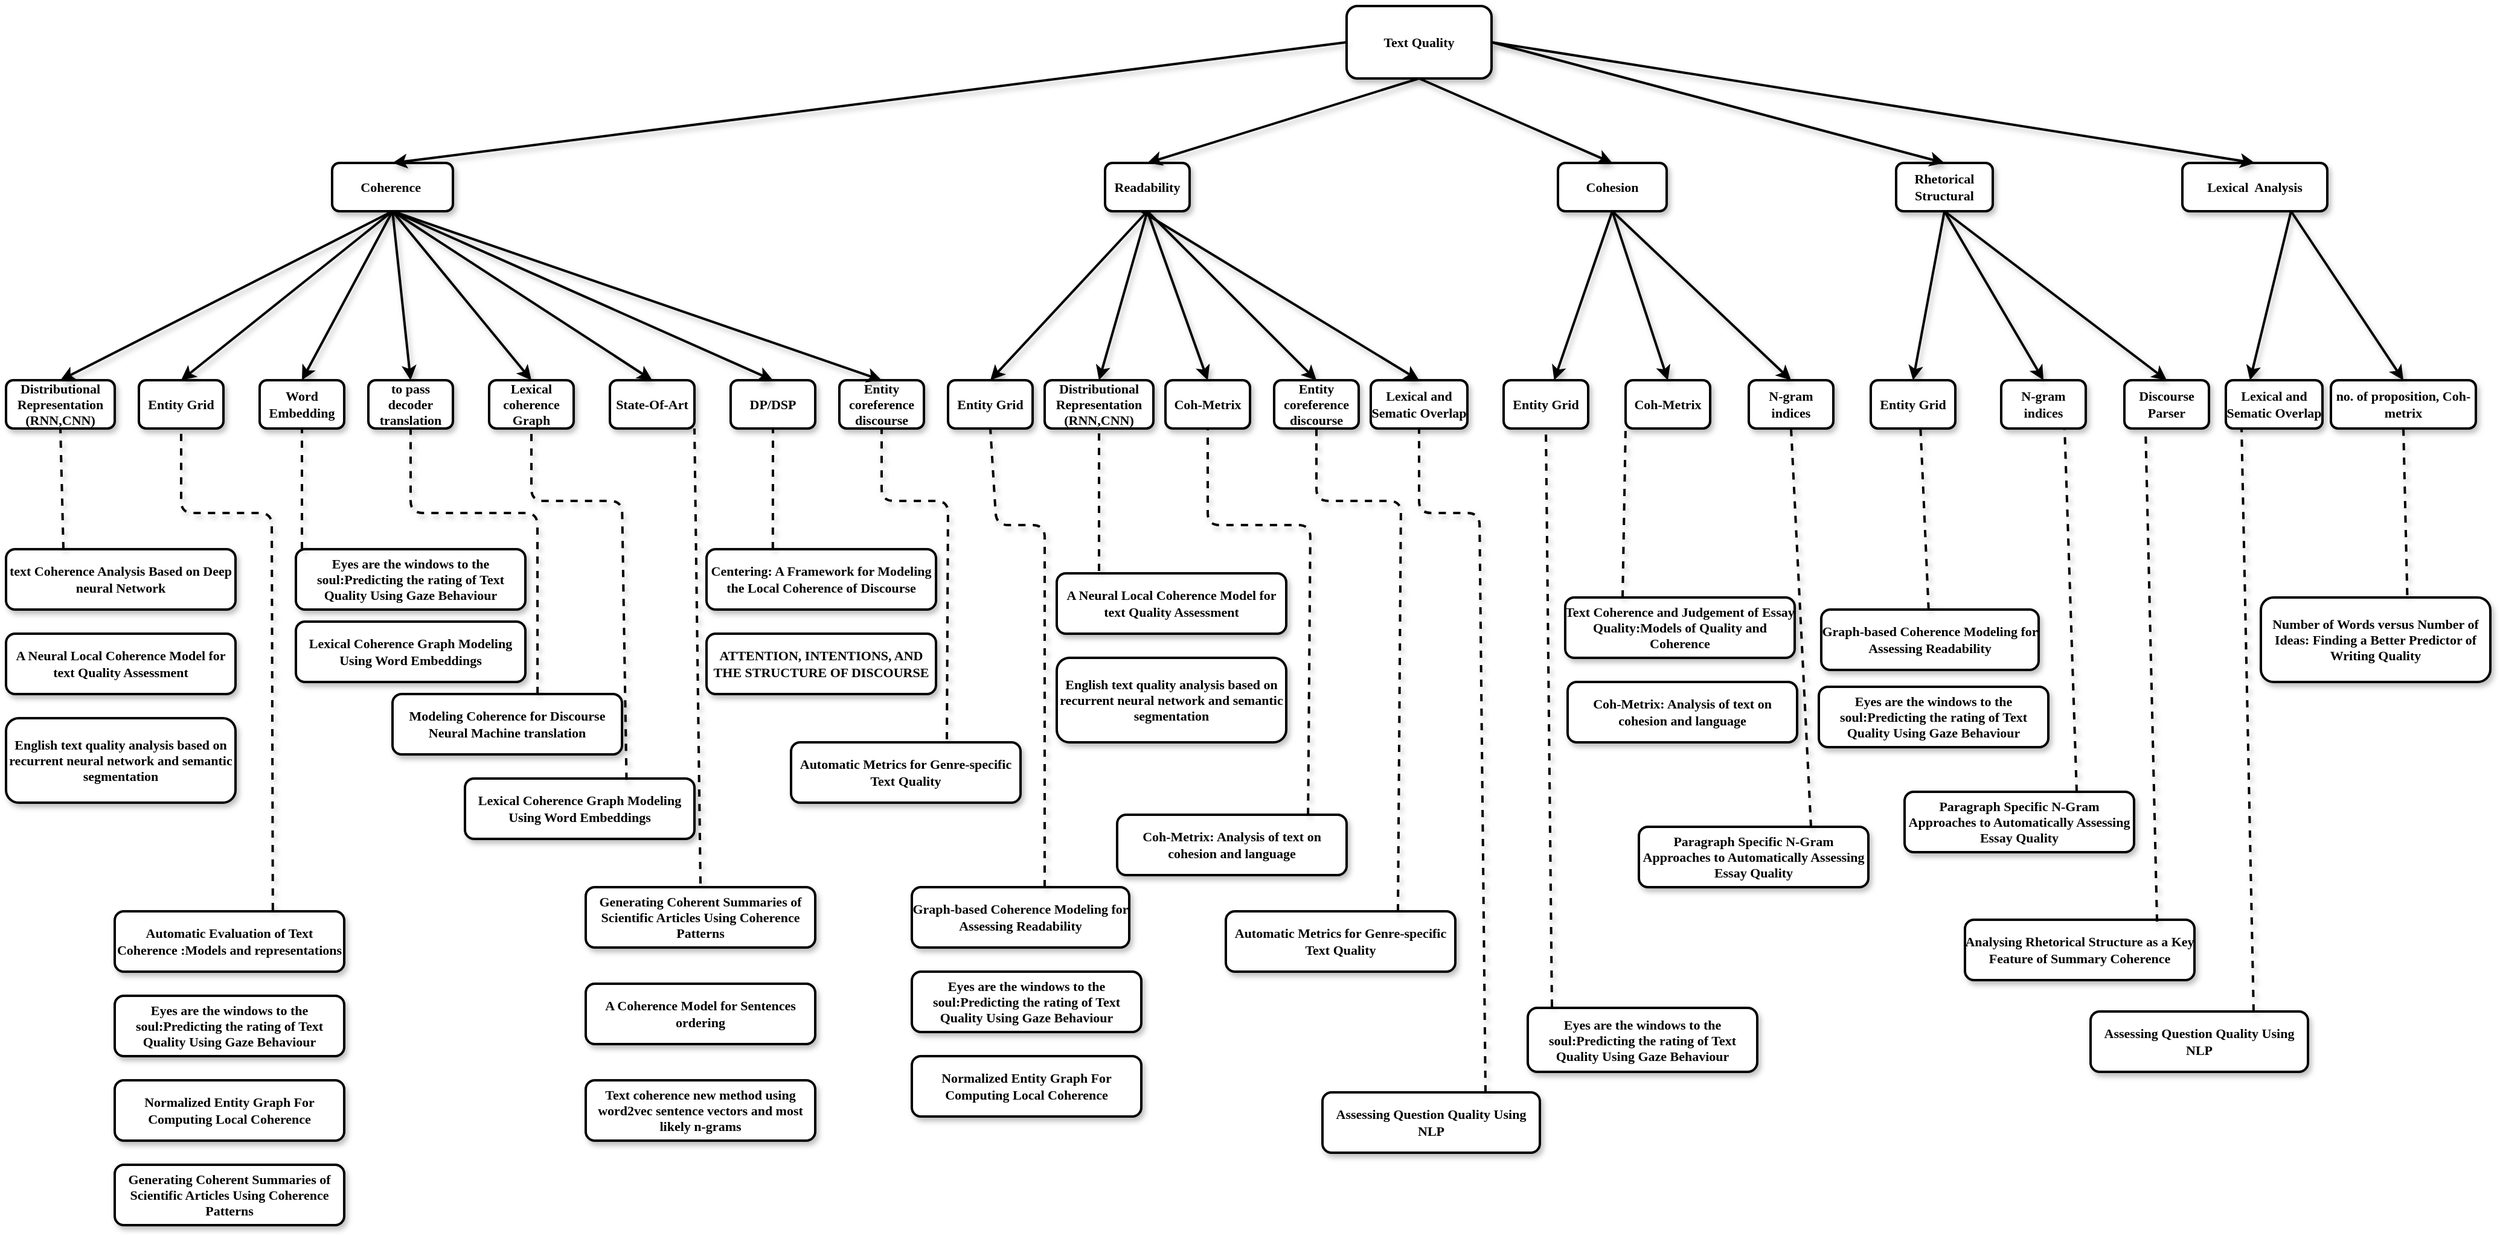 <mxfile version="15.1.4" type="device"><diagram id="DKnAr5auYdw6gE57Plpz" name="Page-1"><mxGraphModel dx="1670" dy="1040" grid="0" gridSize="2" guides="1" tooltips="1" connect="1" arrows="1" fold="1" page="0" pageScale="1" pageWidth="827" pageHeight="1169" math="0" shadow="0"><root><object label="" id="0"><mxCell/></object><mxCell id="1" parent="0"/><mxCell id="aUjrw68JJmhxJbiJKd1W-1" value="&lt;span style=&quot;font-size: 11px;&quot;&gt;&lt;font style=&quot;font-size: 11px;&quot;&gt;Text Quality&lt;/font&gt;&lt;/span&gt;" style="whiteSpace=wrap;html=1;strokeWidth=2;shadow=1;labelBorderColor=none;labelBackgroundColor=none;fontFamily=Tahoma;rounded=1;fontStyle=1;fontSize=11;spacing=0;spacingTop=1;spacingBottom=1;spacingRight=1;spacingLeft=1;" parent="1" vertex="1"><mxGeometry x="1145" y="177" width="120" height="60" as="geometry"/></mxCell><mxCell id="aUjrw68JJmhxJbiJKd1W-2" value="&lt;span style=&quot;font-size: 11px;&quot;&gt;Coherence&amp;nbsp;&lt;/span&gt;" style="whiteSpace=wrap;html=1;strokeWidth=2;shadow=1;labelBorderColor=none;labelBackgroundColor=none;fontFamily=Tahoma;rounded=1;fontStyle=1;fontSize=11;spacing=0;spacingTop=1;spacingBottom=1;spacingRight=1;spacingLeft=1;" parent="1" vertex="1"><mxGeometry x="305" y="307" width="100" height="40" as="geometry"/></mxCell><mxCell id="aUjrw68JJmhxJbiJKd1W-3" value="&lt;span style=&quot;font-size: 11px;&quot;&gt;Rhetorical Structural&lt;/span&gt;" style="whiteSpace=wrap;html=1;strokeWidth=2;shadow=1;labelBorderColor=none;labelBackgroundColor=none;fontFamily=Tahoma;rounded=1;fontStyle=1;fontSize=11;spacing=0;spacingTop=1;spacingBottom=1;spacingRight=1;spacingLeft=1;" parent="1" vertex="1"><mxGeometry x="1600" y="307" width="80" height="40" as="geometry"/></mxCell><mxCell id="aUjrw68JJmhxJbiJKd1W-4" value="" style="endArrow=classic;html=1;exitX=0;exitY=0.5;exitDx=0;exitDy=0;entryX=0.5;entryY=0;entryDx=0;entryDy=0;strokeWidth=2;shadow=1;labelBorderColor=none;labelBackgroundColor=none;fontFamily=Tahoma;fontStyle=1;fontSize=11;spacing=0;spacingTop=1;spacingBottom=1;spacingRight=1;spacingLeft=1;" parent="1" source="aUjrw68JJmhxJbiJKd1W-1" target="aUjrw68JJmhxJbiJKd1W-2" edge="1"><mxGeometry width="50" height="50" relative="1" as="geometry"><mxPoint x="295" y="367" as="sourcePoint"/><mxPoint x="345" y="317" as="targetPoint"/></mxGeometry></mxCell><mxCell id="aUjrw68JJmhxJbiJKd1W-5" value="" style="endArrow=classic;html=1;entryX=0.5;entryY=0;entryDx=0;entryDy=0;strokeWidth=2;shadow=1;labelBorderColor=none;labelBackgroundColor=none;fontFamily=Tahoma;fontStyle=1;fontSize=11;spacing=0;spacingTop=1;spacingBottom=1;spacingRight=1;spacingLeft=1;" parent="1" target="aUjrw68JJmhxJbiJKd1W-3" edge="1"><mxGeometry width="50" height="50" relative="1" as="geometry"><mxPoint x="1265" y="207" as="sourcePoint"/><mxPoint x="425" y="347" as="targetPoint"/></mxGeometry></mxCell><mxCell id="aUjrw68JJmhxJbiJKd1W-6" value="&lt;span style=&quot;font-size: 11px;&quot;&gt;Readability&lt;/span&gt;" style="whiteSpace=wrap;html=1;strokeWidth=2;shadow=1;labelBorderColor=none;labelBackgroundColor=none;fontFamily=Tahoma;rounded=1;fontStyle=1;fontSize=11;spacing=0;spacingTop=1;spacingBottom=1;spacingRight=1;spacingLeft=1;" parent="1" vertex="1"><mxGeometry x="945" y="307" width="70" height="40" as="geometry"/></mxCell><mxCell id="aUjrw68JJmhxJbiJKd1W-7" value="&lt;span style=&quot;font-size: 11px;&quot;&gt;Cohesion&lt;/span&gt;" style="whiteSpace=wrap;html=1;strokeWidth=2;shadow=1;labelBorderColor=none;labelBackgroundColor=none;fontFamily=Tahoma;rounded=1;fontStyle=1;fontSize=11;spacing=0;spacingTop=1;spacingBottom=1;spacingRight=1;spacingLeft=1;" parent="1" vertex="1"><mxGeometry x="1320" y="307" width="90" height="40" as="geometry"/></mxCell><mxCell id="aUjrw68JJmhxJbiJKd1W-8" value="" style="endArrow=classic;html=1;exitX=0.5;exitY=1;exitDx=0;exitDy=0;entryX=0.5;entryY=0;entryDx=0;entryDy=0;strokeWidth=2;shadow=1;labelBorderColor=none;labelBackgroundColor=none;fontFamily=Tahoma;fontStyle=1;fontSize=11;spacing=0;spacingTop=1;spacingBottom=1;spacingRight=1;spacingLeft=1;" parent="1" source="aUjrw68JJmhxJbiJKd1W-1" target="aUjrw68JJmhxJbiJKd1W-7" edge="1"><mxGeometry width="50" height="50" relative="1" as="geometry"><mxPoint x="375" y="397" as="sourcePoint"/><mxPoint x="425" y="347" as="targetPoint"/></mxGeometry></mxCell><mxCell id="aUjrw68JJmhxJbiJKd1W-9" value="" style="endArrow=classic;html=1;exitX=0.5;exitY=1;exitDx=0;exitDy=0;entryX=0.5;entryY=0;entryDx=0;entryDy=0;strokeWidth=2;shadow=1;labelBorderColor=none;labelBackgroundColor=none;fontFamily=Tahoma;fontStyle=1;fontSize=11;spacing=0;spacingTop=1;spacingBottom=1;spacingRight=1;spacingLeft=1;" parent="1" source="aUjrw68JJmhxJbiJKd1W-1" target="aUjrw68JJmhxJbiJKd1W-6" edge="1"><mxGeometry width="50" height="50" relative="1" as="geometry"><mxPoint x="375" y="397" as="sourcePoint"/><mxPoint x="425" y="347" as="targetPoint"/></mxGeometry></mxCell><mxCell id="CQUw_elhN2OWfgBwtsiw-2" value="&lt;span style=&quot;font-size: 11px;&quot;&gt;Distributional Representation&lt;br style=&quot;font-size: 11px;&quot;&gt;(RNN,CNN)&lt;/span&gt;" style="whiteSpace=wrap;html=1;fontStyle=1;strokeWidth=2;shadow=1;labelBorderColor=none;labelBackgroundColor=none;fontFamily=Tahoma;rounded=1;fontSize=11;spacing=0;spacingTop=1;spacingBottom=1;spacingRight=1;spacingLeft=1;" parent="1" vertex="1"><mxGeometry x="35" y="487" width="90" height="40" as="geometry"/></mxCell><mxCell id="CQUw_elhN2OWfgBwtsiw-3" value="" style="endArrow=classic;html=1;exitX=0.5;exitY=1;exitDx=0;exitDy=0;entryX=0.5;entryY=0;entryDx=0;entryDy=0;strokeWidth=2;shadow=1;labelBorderColor=none;labelBackgroundColor=none;fontFamily=Tahoma;fontStyle=1;fontSize=11;spacing=0;spacingTop=1;spacingBottom=1;spacingRight=1;spacingLeft=1;" parent="1" source="aUjrw68JJmhxJbiJKd1W-2" target="CQUw_elhN2OWfgBwtsiw-2" edge="1"><mxGeometry width="50" height="50" relative="1" as="geometry"><mxPoint x="315" y="347" as="sourcePoint"/><mxPoint x="365" y="297" as="targetPoint"/></mxGeometry></mxCell><mxCell id="CQUw_elhN2OWfgBwtsiw-5" value="&lt;font style=&quot;font-size: 11px;&quot;&gt;Entity Grid&lt;/font&gt;" style="whiteSpace=wrap;html=1;fontStyle=1;strokeWidth=2;shadow=1;labelBorderColor=none;labelBackgroundColor=none;fontFamily=Tahoma;rounded=1;fontSize=11;spacing=0;spacingTop=1;spacingBottom=1;spacingRight=1;spacingLeft=1;" parent="1" vertex="1"><mxGeometry x="145" y="487" width="70" height="40" as="geometry"/></mxCell><mxCell id="CQUw_elhN2OWfgBwtsiw-6" value="&lt;font style=&quot;font-size: 11px;&quot;&gt;Word Embedding&lt;/font&gt;" style="whiteSpace=wrap;html=1;fontStyle=1;strokeWidth=2;shadow=1;labelBorderColor=none;labelBackgroundColor=none;fontFamily=Tahoma;rounded=1;fontSize=11;spacing=0;spacingTop=1;spacingBottom=1;spacingRight=1;spacingLeft=1;" parent="1" vertex="1"><mxGeometry x="245" y="487" width="70" height="40" as="geometry"/></mxCell><mxCell id="CQUw_elhN2OWfgBwtsiw-11" value="&lt;font style=&quot;font-size: 11px;&quot;&gt;to pass decoder translation&lt;/font&gt;" style="whiteSpace=wrap;html=1;fontStyle=1;strokeWidth=2;shadow=1;labelBorderColor=none;labelBackgroundColor=none;fontFamily=Tahoma;rounded=1;fontSize=11;spacing=0;spacingTop=1;spacingBottom=1;spacingRight=1;spacingLeft=1;" parent="1" vertex="1"><mxGeometry x="335" y="487" width="70" height="40" as="geometry"/></mxCell><mxCell id="CQUw_elhN2OWfgBwtsiw-12" value="&lt;font style=&quot;font-size: 11px;&quot;&gt;Lexical coherence Graph&lt;/font&gt;" style="whiteSpace=wrap;html=1;fontStyle=1;strokeWidth=2;shadow=1;labelBorderColor=none;labelBackgroundColor=none;fontFamily=Tahoma;rounded=1;fontSize=11;spacing=0;spacingTop=1;spacingBottom=1;spacingRight=1;spacingLeft=1;" parent="1" vertex="1"><mxGeometry x="435" y="487" width="70" height="40" as="geometry"/></mxCell><mxCell id="CQUw_elhN2OWfgBwtsiw-14" value="&lt;font style=&quot;font-size: 11px;&quot;&gt;State-Of-Art&lt;/font&gt;" style="whiteSpace=wrap;html=1;fontStyle=1;strokeWidth=2;shadow=1;labelBorderColor=none;labelBackgroundColor=none;fontFamily=Tahoma;rounded=1;fontSize=11;spacing=0;spacingTop=1;spacingBottom=1;spacingRight=1;spacingLeft=1;" parent="1" vertex="1"><mxGeometry x="535" y="487" width="70" height="40" as="geometry"/></mxCell><mxCell id="CQUw_elhN2OWfgBwtsiw-15" value="&lt;font style=&quot;font-size: 11px;&quot;&gt;DP/DSP&lt;/font&gt;" style="whiteSpace=wrap;html=1;fontStyle=1;strokeWidth=2;shadow=1;labelBorderColor=none;labelBackgroundColor=none;fontFamily=Tahoma;rounded=1;fontSize=11;spacing=0;spacingTop=1;spacingBottom=1;spacingRight=1;spacingLeft=1;" parent="1" vertex="1"><mxGeometry x="635" y="487" width="70" height="40" as="geometry"/></mxCell><mxCell id="CQUw_elhN2OWfgBwtsiw-16" value="&lt;font style=&quot;font-size: 11px;&quot;&gt;Entity coreference discourse&lt;/font&gt;" style="whiteSpace=wrap;html=1;fontStyle=1;strokeWidth=2;shadow=1;labelBorderColor=none;labelBackgroundColor=none;fontFamily=Tahoma;rounded=1;fontSize=11;spacing=0;spacingTop=1;spacingBottom=1;spacingRight=1;spacingLeft=1;" parent="1" vertex="1"><mxGeometry x="725" y="487" width="70" height="40" as="geometry"/></mxCell><mxCell id="CQUw_elhN2OWfgBwtsiw-18" value="" style="endArrow=classic;html=1;entryX=0.5;entryY=0;entryDx=0;entryDy=0;strokeWidth=2;shadow=1;labelBorderColor=none;labelBackgroundColor=none;fontFamily=Tahoma;fontStyle=1;fontSize=11;spacing=0;spacingTop=1;spacingBottom=1;spacingRight=1;spacingLeft=1;" parent="1" target="CQUw_elhN2OWfgBwtsiw-5" edge="1"><mxGeometry width="50" height="50" relative="1" as="geometry"><mxPoint x="355" y="347" as="sourcePoint"/><mxPoint x="90" y="517" as="targetPoint"/></mxGeometry></mxCell><mxCell id="CQUw_elhN2OWfgBwtsiw-19" value="" style="endArrow=classic;html=1;exitX=0.5;exitY=1;exitDx=0;exitDy=0;entryX=0.5;entryY=0;entryDx=0;entryDy=0;strokeWidth=2;shadow=1;labelBorderColor=none;labelBackgroundColor=none;fontFamily=Tahoma;fontStyle=1;fontSize=11;spacing=0;spacingTop=1;spacingBottom=1;spacingRight=1;spacingLeft=1;" parent="1" source="aUjrw68JJmhxJbiJKd1W-2" target="CQUw_elhN2OWfgBwtsiw-6" edge="1"><mxGeometry width="50" height="50" relative="1" as="geometry"><mxPoint x="375" y="367" as="sourcePoint"/><mxPoint x="100" y="527" as="targetPoint"/></mxGeometry></mxCell><mxCell id="CQUw_elhN2OWfgBwtsiw-20" value="" style="endArrow=classic;html=1;exitX=0.5;exitY=1;exitDx=0;exitDy=0;entryX=0.5;entryY=0;entryDx=0;entryDy=0;strokeWidth=2;shadow=1;labelBorderColor=none;labelBackgroundColor=none;fontFamily=Tahoma;fontStyle=1;fontSize=11;spacing=0;spacingTop=1;spacingBottom=1;spacingRight=1;spacingLeft=1;" parent="1" source="aUjrw68JJmhxJbiJKd1W-2" target="CQUw_elhN2OWfgBwtsiw-11" edge="1"><mxGeometry width="50" height="50" relative="1" as="geometry"><mxPoint x="385" y="377" as="sourcePoint"/><mxPoint x="110" y="537" as="targetPoint"/></mxGeometry></mxCell><mxCell id="CQUw_elhN2OWfgBwtsiw-21" value="" style="endArrow=classic;html=1;exitX=0.5;exitY=1;exitDx=0;exitDy=0;entryX=0.5;entryY=0;entryDx=0;entryDy=0;strokeWidth=2;shadow=1;labelBorderColor=none;labelBackgroundColor=none;fontFamily=Tahoma;fontStyle=1;fontSize=11;spacing=0;spacingTop=1;spacingBottom=1;spacingRight=1;spacingLeft=1;" parent="1" source="aUjrw68JJmhxJbiJKd1W-2" target="CQUw_elhN2OWfgBwtsiw-12" edge="1"><mxGeometry width="50" height="50" relative="1" as="geometry"><mxPoint x="395" y="387" as="sourcePoint"/><mxPoint x="120" y="547" as="targetPoint"/></mxGeometry></mxCell><mxCell id="CQUw_elhN2OWfgBwtsiw-22" value="" style="endArrow=classic;html=1;entryX=0.5;entryY=0;entryDx=0;entryDy=0;strokeWidth=2;shadow=1;labelBorderColor=none;labelBackgroundColor=none;fontFamily=Tahoma;fontStyle=1;fontSize=11;spacing=0;spacingTop=1;spacingBottom=1;spacingRight=1;spacingLeft=1;" parent="1" target="CQUw_elhN2OWfgBwtsiw-14" edge="1"><mxGeometry width="50" height="50" relative="1" as="geometry"><mxPoint x="355" y="347" as="sourcePoint"/><mxPoint x="130" y="557" as="targetPoint"/></mxGeometry></mxCell><mxCell id="CQUw_elhN2OWfgBwtsiw-23" value="" style="endArrow=classic;html=1;exitX=0.5;exitY=1;exitDx=0;exitDy=0;entryX=0.5;entryY=0;entryDx=0;entryDy=0;strokeWidth=2;shadow=1;labelBorderColor=none;labelBackgroundColor=none;fontFamily=Tahoma;fontStyle=1;fontSize=11;spacing=0;spacingTop=1;spacingBottom=1;spacingRight=1;spacingLeft=1;" parent="1" source="aUjrw68JJmhxJbiJKd1W-2" target="CQUw_elhN2OWfgBwtsiw-15" edge="1"><mxGeometry width="50" height="50" relative="1" as="geometry"><mxPoint x="415" y="407" as="sourcePoint"/><mxPoint x="140" y="567" as="targetPoint"/></mxGeometry></mxCell><mxCell id="CQUw_elhN2OWfgBwtsiw-24" value="" style="endArrow=classic;html=1;exitX=0.5;exitY=1;exitDx=0;exitDy=0;entryX=0.5;entryY=0;entryDx=0;entryDy=0;strokeWidth=2;shadow=1;labelBorderColor=none;labelBackgroundColor=none;fontFamily=Tahoma;fontStyle=1;fontSize=11;spacing=0;spacingTop=1;spacingBottom=1;spacingRight=1;spacingLeft=1;" parent="1" source="aUjrw68JJmhxJbiJKd1W-2" target="CQUw_elhN2OWfgBwtsiw-16" edge="1"><mxGeometry width="50" height="50" relative="1" as="geometry"><mxPoint x="425" y="417" as="sourcePoint"/><mxPoint x="150" y="577" as="targetPoint"/></mxGeometry></mxCell><mxCell id="CQUw_elhN2OWfgBwtsiw-25" value="&lt;font style=&quot;font-size: 11px;&quot;&gt;Entity Grid&lt;/font&gt;" style="whiteSpace=wrap;html=1;fontStyle=1;strokeWidth=2;shadow=1;labelBorderColor=none;labelBackgroundColor=none;fontFamily=Tahoma;rounded=1;fontSize=11;spacing=0;spacingTop=1;spacingBottom=1;spacingRight=1;spacingLeft=1;" parent="1" vertex="1"><mxGeometry x="815" y="487" width="70" height="40" as="geometry"/></mxCell><mxCell id="CQUw_elhN2OWfgBwtsiw-26" value="&lt;span style=&quot;font-size: 11px;&quot;&gt;Distributional Representation&lt;br style=&quot;font-size: 11px;&quot;&gt;(RNN,CNN)&lt;/span&gt;" style="whiteSpace=wrap;html=1;fontStyle=1;strokeWidth=2;shadow=1;labelBorderColor=none;labelBackgroundColor=none;fontFamily=Tahoma;rounded=1;fontSize=11;spacing=0;spacingTop=1;spacingBottom=1;spacingRight=1;spacingLeft=1;" parent="1" vertex="1"><mxGeometry x="895" y="487" width="90" height="40" as="geometry"/></mxCell><mxCell id="CQUw_elhN2OWfgBwtsiw-27" value="&lt;font style=&quot;font-size: 11px;&quot;&gt;Coh-Metrix&lt;/font&gt;" style="whiteSpace=wrap;html=1;fontStyle=1;strokeWidth=2;shadow=1;labelBorderColor=none;labelBackgroundColor=none;fontFamily=Tahoma;rounded=1;fontSize=11;spacing=0;spacingTop=1;spacingBottom=1;spacingRight=1;spacingLeft=1;" parent="1" vertex="1"><mxGeometry x="995" y="487" width="70" height="40" as="geometry"/></mxCell><mxCell id="CQUw_elhN2OWfgBwtsiw-28" value="" style="endArrow=classic;html=1;entryX=0.5;entryY=0;entryDx=0;entryDy=0;exitX=0.5;exitY=1;exitDx=0;exitDy=0;strokeWidth=2;shadow=1;labelBorderColor=none;labelBackgroundColor=none;fontFamily=Tahoma;fontStyle=1;fontSize=11;spacing=0;spacingTop=1;spacingBottom=1;spacingRight=1;spacingLeft=1;" parent="1" source="aUjrw68JJmhxJbiJKd1W-6" target="CQUw_elhN2OWfgBwtsiw-25" edge="1"><mxGeometry width="50" height="50" relative="1" as="geometry"><mxPoint x="950" y="347" as="sourcePoint"/><mxPoint x="770" y="517" as="targetPoint"/></mxGeometry></mxCell><mxCell id="CQUw_elhN2OWfgBwtsiw-29" value="" style="endArrow=classic;html=1;exitX=0.5;exitY=1;exitDx=0;exitDy=0;entryX=0.5;entryY=0;entryDx=0;entryDy=0;strokeWidth=2;shadow=1;labelBorderColor=none;labelBackgroundColor=none;fontFamily=Tahoma;fontStyle=1;fontSize=11;spacing=0;spacingTop=1;spacingBottom=1;spacingRight=1;spacingLeft=1;" parent="1" source="aUjrw68JJmhxJbiJKd1W-6" target="CQUw_elhN2OWfgBwtsiw-26" edge="1"><mxGeometry width="50" height="50" relative="1" as="geometry"><mxPoint x="930" y="367" as="sourcePoint"/><mxPoint x="870" y="517" as="targetPoint"/></mxGeometry></mxCell><mxCell id="CQUw_elhN2OWfgBwtsiw-30" value="" style="endArrow=classic;html=1;entryX=0.5;entryY=0;entryDx=0;entryDy=0;exitX=0.5;exitY=1;exitDx=0;exitDy=0;strokeWidth=2;shadow=1;labelBorderColor=none;labelBackgroundColor=none;fontFamily=Tahoma;fontStyle=1;fontSize=11;spacing=0;spacingTop=1;spacingBottom=1;spacingRight=1;spacingLeft=1;" parent="1" source="aUjrw68JJmhxJbiJKd1W-6" target="CQUw_elhN2OWfgBwtsiw-27" edge="1"><mxGeometry width="50" height="50" relative="1" as="geometry"><mxPoint x="925" y="357" as="sourcePoint"/><mxPoint x="880" y="527" as="targetPoint"/></mxGeometry></mxCell><mxCell id="CQUw_elhN2OWfgBwtsiw-32" value="" style="endArrow=classic;html=1;entryX=0.5;entryY=0;entryDx=0;entryDy=0;exitX=0.5;exitY=1;exitDx=0;exitDy=0;strokeWidth=2;shadow=1;labelBorderColor=none;labelBackgroundColor=none;fontFamily=Tahoma;fontStyle=1;fontSize=11;spacing=0;spacingTop=1;spacingBottom=1;spacingRight=1;spacingLeft=1;" parent="1" source="aUjrw68JJmhxJbiJKd1W-6" target="CQUw_elhN2OWfgBwtsiw-33" edge="1"><mxGeometry width="50" height="50" relative="1" as="geometry"><mxPoint x="925" y="357" as="sourcePoint"/><mxPoint x="890" y="537" as="targetPoint"/></mxGeometry></mxCell><mxCell id="CQUw_elhN2OWfgBwtsiw-33" value="&lt;font style=&quot;font-size: 11px;&quot;&gt;Entity coreference discourse&lt;/font&gt;" style="whiteSpace=wrap;html=1;fontStyle=1;strokeWidth=2;shadow=1;labelBorderColor=none;labelBackgroundColor=none;fontFamily=Tahoma;rounded=1;fontSize=11;spacing=0;spacingTop=1;spacingBottom=1;spacingRight=1;spacingLeft=1;" parent="1" vertex="1"><mxGeometry x="1085" y="487" width="70" height="40" as="geometry"/></mxCell><mxCell id="CQUw_elhN2OWfgBwtsiw-34" value="&lt;font style=&quot;font-size: 11px;&quot;&gt;Entity Grid&lt;/font&gt;" style="whiteSpace=wrap;html=1;fontStyle=1;strokeWidth=2;shadow=1;labelBorderColor=none;labelBackgroundColor=none;fontFamily=Tahoma;rounded=1;fontSize=11;spacing=0;spacingTop=1;spacingBottom=1;spacingRight=1;spacingLeft=1;" parent="1" vertex="1"><mxGeometry x="1275" y="487" width="70" height="40" as="geometry"/></mxCell><mxCell id="CQUw_elhN2OWfgBwtsiw-35" value="&lt;font style=&quot;font-size: 11px;&quot;&gt;Coh-Metrix&lt;/font&gt;" style="whiteSpace=wrap;html=1;fontStyle=1;strokeWidth=2;shadow=1;labelBorderColor=none;labelBackgroundColor=none;fontFamily=Tahoma;rounded=1;fontSize=11;spacing=0;spacingTop=1;spacingBottom=1;spacingRight=1;spacingLeft=1;" parent="1" vertex="1"><mxGeometry x="1376" y="487" width="70" height="40" as="geometry"/></mxCell><mxCell id="CQUw_elhN2OWfgBwtsiw-36" value="&lt;font style=&quot;font-size: 11px;&quot;&gt;N-gram indices&lt;/font&gt;" style="whiteSpace=wrap;html=1;fontStyle=1;strokeWidth=2;shadow=1;labelBorderColor=none;labelBackgroundColor=none;fontFamily=Tahoma;rounded=1;fontSize=11;spacing=0;spacingTop=1;spacingBottom=1;spacingRight=1;spacingLeft=1;" parent="1" vertex="1"><mxGeometry x="1478" y="487" width="70" height="40" as="geometry"/></mxCell><mxCell id="CQUw_elhN2OWfgBwtsiw-37" value="" style="endArrow=classic;html=1;entryX=0.5;entryY=0;entryDx=0;entryDy=0;exitX=0.5;exitY=1;exitDx=0;exitDy=0;strokeWidth=2;shadow=1;labelBorderColor=none;labelBackgroundColor=none;fontFamily=Tahoma;fontStyle=1;fontSize=11;spacing=0;spacingTop=1;spacingBottom=1;spacingRight=1;spacingLeft=1;" parent="1" source="aUjrw68JJmhxJbiJKd1W-7" target="CQUw_elhN2OWfgBwtsiw-35" edge="1"><mxGeometry width="50" height="50" relative="1" as="geometry"><mxPoint x="947.5" y="357" as="sourcePoint"/><mxPoint x="1120" y="517" as="targetPoint"/></mxGeometry></mxCell><mxCell id="CQUw_elhN2OWfgBwtsiw-38" value="" style="endArrow=classic;html=1;exitX=0.5;exitY=1;exitDx=0;exitDy=0;strokeWidth=2;shadow=1;labelBorderColor=none;labelBackgroundColor=none;fontFamily=Tahoma;fontStyle=1;fontSize=11;spacing=0;spacingTop=1;spacingBottom=1;spacingRight=1;spacingLeft=1;" parent="1" source="aUjrw68JJmhxJbiJKd1W-7" target="CQUw_elhN2OWfgBwtsiw-34" edge="1"><mxGeometry width="50" height="50" relative="1" as="geometry"><mxPoint x="957.5" y="367" as="sourcePoint"/><mxPoint x="1130" y="527" as="targetPoint"/></mxGeometry></mxCell><mxCell id="CQUw_elhN2OWfgBwtsiw-39" value="" style="endArrow=classic;html=1;entryX=0.5;entryY=0;entryDx=0;entryDy=0;exitX=0.5;exitY=1;exitDx=0;exitDy=0;strokeWidth=2;shadow=1;labelBorderColor=none;labelBackgroundColor=none;fontFamily=Tahoma;fontStyle=1;fontSize=11;spacing=0;spacingTop=1;spacingBottom=1;spacingRight=1;spacingLeft=1;" parent="1" source="aUjrw68JJmhxJbiJKd1W-7" target="CQUw_elhN2OWfgBwtsiw-36" edge="1"><mxGeometry width="50" height="50" relative="1" as="geometry"><mxPoint x="1280" y="357" as="sourcePoint"/><mxPoint x="1320" y="517" as="targetPoint"/></mxGeometry></mxCell><mxCell id="CQUw_elhN2OWfgBwtsiw-40" value="&lt;font style=&quot;font-size: 11px;&quot;&gt;Entity Grid&lt;/font&gt;" style="whiteSpace=wrap;html=1;fontStyle=1;strokeWidth=2;shadow=1;labelBorderColor=none;labelBackgroundColor=none;fontFamily=Tahoma;rounded=1;fontSize=11;spacing=0;spacingTop=1;spacingBottom=1;spacingRight=1;spacingLeft=1;" parent="1" vertex="1"><mxGeometry x="1579" y="487" width="70" height="40" as="geometry"/></mxCell><mxCell id="CQUw_elhN2OWfgBwtsiw-41" value="&lt;font style=&quot;font-size: 11px;&quot;&gt;N-gram indices&lt;/font&gt;" style="whiteSpace=wrap;html=1;fontStyle=1;strokeWidth=2;shadow=1;labelBorderColor=none;labelBackgroundColor=none;fontFamily=Tahoma;rounded=1;fontSize=11;spacing=0;spacingTop=1;spacingBottom=1;spacingRight=1;spacingLeft=1;" parent="1" vertex="1"><mxGeometry x="1687" y="487" width="70" height="40" as="geometry"/></mxCell><mxCell id="CQUw_elhN2OWfgBwtsiw-42" value="&lt;font style=&quot;font-size: 11px;&quot;&gt;Discourse Parser&lt;/font&gt;" style="whiteSpace=wrap;html=1;fontStyle=1;strokeWidth=2;shadow=1;labelBorderColor=none;labelBackgroundColor=none;fontFamily=Tahoma;rounded=1;fontSize=11;spacing=0;spacingTop=1;spacingBottom=1;spacingRight=1;spacingLeft=1;" parent="1" vertex="1"><mxGeometry x="1789" y="487" width="70" height="40" as="geometry"/></mxCell><mxCell id="CQUw_elhN2OWfgBwtsiw-43" value="" style="endArrow=classic;html=1;entryX=0.5;entryY=0;entryDx=0;entryDy=0;exitX=0.5;exitY=1;exitDx=0;exitDy=0;strokeWidth=2;shadow=1;labelBorderColor=none;labelBackgroundColor=none;fontFamily=Tahoma;fontStyle=1;fontSize=11;spacing=0;spacingTop=1;spacingBottom=1;spacingRight=1;spacingLeft=1;" parent="1" source="aUjrw68JJmhxJbiJKd1W-3" target="CQUw_elhN2OWfgBwtsiw-40" edge="1"><mxGeometry width="50" height="50" relative="1" as="geometry"><mxPoint x="1280" y="357" as="sourcePoint"/><mxPoint x="1400" y="517" as="targetPoint"/></mxGeometry></mxCell><mxCell id="CQUw_elhN2OWfgBwtsiw-44" value="" style="endArrow=classic;html=1;entryX=0.5;entryY=0;entryDx=0;entryDy=0;exitX=0.5;exitY=1;exitDx=0;exitDy=0;strokeWidth=2;shadow=1;labelBorderColor=none;labelBackgroundColor=none;fontFamily=Tahoma;fontStyle=1;fontSize=11;spacing=0;spacingTop=1;spacingBottom=1;spacingRight=1;spacingLeft=1;" parent="1" source="aUjrw68JJmhxJbiJKd1W-3" target="CQUw_elhN2OWfgBwtsiw-41" edge="1"><mxGeometry width="50" height="50" relative="1" as="geometry"><mxPoint x="1525" y="347" as="sourcePoint"/><mxPoint x="1490" y="517" as="targetPoint"/></mxGeometry></mxCell><mxCell id="CQUw_elhN2OWfgBwtsiw-45" value="" style="endArrow=classic;html=1;entryX=0.5;entryY=0;entryDx=0;entryDy=0;exitX=0.5;exitY=1;exitDx=0;exitDy=0;strokeWidth=2;shadow=1;labelBorderColor=none;labelBackgroundColor=none;fontFamily=Tahoma;fontStyle=1;fontSize=11;spacing=0;spacingTop=1;spacingBottom=1;spacingRight=1;spacingLeft=1;" parent="1" source="aUjrw68JJmhxJbiJKd1W-3" target="CQUw_elhN2OWfgBwtsiw-42" edge="1"><mxGeometry width="50" height="50" relative="1" as="geometry"><mxPoint x="1545" y="367" as="sourcePoint"/><mxPoint x="1500" y="527" as="targetPoint"/></mxGeometry></mxCell><mxCell id="CQUw_elhN2OWfgBwtsiw-50" value="&lt;span style=&quot;font-size: 11px;&quot;&gt;Lexical and Sematic Overlap&lt;/span&gt;" style="whiteSpace=wrap;html=1;strokeWidth=2;shadow=1;labelBorderColor=none;labelBackgroundColor=none;fontFamily=Tahoma;rounded=1;fontStyle=1;fontSize=11;spacing=0;spacingTop=1;spacingBottom=1;spacingRight=1;spacingLeft=1;" parent="1" vertex="1"><mxGeometry x="1873" y="487" width="80" height="40" as="geometry"/></mxCell><mxCell id="CQUw_elhN2OWfgBwtsiw-52" value="" style="endArrow=classic;html=1;exitX=0.75;exitY=1;exitDx=0;exitDy=0;entryX=0.25;entryY=0;entryDx=0;entryDy=0;strokeWidth=2;shadow=1;labelBorderColor=none;labelBackgroundColor=none;fontFamily=Tahoma;fontStyle=1;fontSize=11;spacing=0;spacingTop=1;spacingBottom=1;spacingRight=1;spacingLeft=1;" parent="1" source="CQUw_elhN2OWfgBwtsiw-53" target="CQUw_elhN2OWfgBwtsiw-50" edge="1"><mxGeometry width="50" height="50" relative="1" as="geometry"><mxPoint x="1765" y="357" as="sourcePoint"/><mxPoint x="1975" y="557" as="targetPoint"/><Array as="points"/></mxGeometry></mxCell><mxCell id="CQUw_elhN2OWfgBwtsiw-53" value="&lt;span style=&quot;font-size: 11px;&quot;&gt;Lexical&amp;nbsp; Analysis&lt;/span&gt;" style="whiteSpace=wrap;html=1;strokeWidth=2;shadow=1;labelBorderColor=none;labelBackgroundColor=none;fontFamily=Tahoma;rounded=1;fontStyle=1;fontSize=11;spacing=0;spacingTop=1;spacingBottom=1;spacingRight=1;spacingLeft=1;" parent="1" vertex="1"><mxGeometry x="1837" y="307" width="120" height="40" as="geometry"/></mxCell><mxCell id="CQUw_elhN2OWfgBwtsiw-54" value="&lt;span style=&quot;font-size: 11px;&quot;&gt;no. of proposition, Coh-metrix&lt;/span&gt;" style="whiteSpace=wrap;html=1;strokeWidth=2;shadow=1;labelBorderColor=none;labelBackgroundColor=none;fontFamily=Tahoma;rounded=1;fontStyle=1;fontSize=11;spacing=0;spacingTop=1;spacingBottom=1;spacingRight=1;spacingLeft=1;" parent="1" vertex="1"><mxGeometry x="1960" y="487" width="120" height="40" as="geometry"/></mxCell><mxCell id="CQUw_elhN2OWfgBwtsiw-55" value="" style="endArrow=classic;html=1;entryX=0.5;entryY=0;entryDx=0;entryDy=0;exitX=0.75;exitY=1;exitDx=0;exitDy=0;strokeWidth=2;shadow=1;labelBorderColor=none;labelBackgroundColor=none;fontFamily=Tahoma;fontStyle=1;fontSize=11;spacing=0;spacingTop=1;spacingBottom=1;spacingRight=1;spacingLeft=1;" parent="1" source="CQUw_elhN2OWfgBwtsiw-53" target="CQUw_elhN2OWfgBwtsiw-54" edge="1"><mxGeometry width="50" height="50" relative="1" as="geometry"><mxPoint x="1765" y="357" as="sourcePoint"/><mxPoint x="1765" y="517" as="targetPoint"/></mxGeometry></mxCell><mxCell id="CQUw_elhN2OWfgBwtsiw-59" value="" style="endArrow=classic;html=1;exitX=1;exitY=0.5;exitDx=0;exitDy=0;entryX=0.5;entryY=0;entryDx=0;entryDy=0;strokeWidth=2;shadow=1;labelBorderColor=none;labelBackgroundColor=none;fontFamily=Tahoma;fontStyle=1;fontSize=11;spacing=0;spacingTop=1;spacingBottom=1;spacingRight=1;spacingLeft=1;" parent="1" source="aUjrw68JJmhxJbiJKd1W-1" target="CQUw_elhN2OWfgBwtsiw-53" edge="1"><mxGeometry width="50" height="50" relative="1" as="geometry"><mxPoint x="1295" y="252" as="sourcePoint"/><mxPoint x="1555" y="337" as="targetPoint"/></mxGeometry></mxCell><mxCell id="CQUw_elhN2OWfgBwtsiw-62" value="&#10;&#10;&lt;span style=&quot;color: rgb(0, 0, 0); font-size: 11px; font-style: normal; letter-spacing: normal; text-align: left; text-indent: 0px; text-transform: none; word-spacing: 0px; display: inline; float: none;&quot;&gt;text Coherence Analysis Based on Deep neural Network&lt;/span&gt;&#10;&#10;" style="whiteSpace=wrap;html=1;strokeWidth=2;shadow=1;labelBorderColor=none;labelBackgroundColor=none;fontFamily=Tahoma;rounded=1;fontStyle=1;fontSize=11;spacing=0;spacingTop=1;spacingBottom=1;spacingRight=1;spacingLeft=1;" parent="1" vertex="1"><mxGeometry x="35" y="627" width="190" height="50" as="geometry"/></mxCell><mxCell id="CQUw_elhN2OWfgBwtsiw-63" value="&lt;span style=&quot;font-size: 11px; text-align: left;&quot;&gt;A Neural Local Coherence Model for text Quality Assessment&lt;/span&gt;" style="whiteSpace=wrap;html=1;strokeWidth=2;shadow=1;labelBorderColor=none;labelBackgroundColor=none;fontFamily=Tahoma;rounded=1;fontStyle=1;fontSize=11;spacing=0;spacingTop=1;spacingBottom=1;spacingRight=1;spacingLeft=1;" parent="1" vertex="1"><mxGeometry x="35" y="697" width="190" height="50" as="geometry"/></mxCell><mxCell id="CQUw_elhN2OWfgBwtsiw-64" value="" style="endArrow=none;dashed=1;html=1;entryX=0.5;entryY=1;entryDx=0;entryDy=0;exitX=0.25;exitY=0;exitDx=0;exitDy=0;strokeWidth=2;shadow=1;labelBorderColor=none;labelBackgroundColor=none;fontFamily=Tahoma;fontStyle=1;fontSize=11;spacing=0;spacingTop=1;spacingBottom=1;spacingRight=1;spacingLeft=1;" parent="1" source="CQUw_elhN2OWfgBwtsiw-62" target="CQUw_elhN2OWfgBwtsiw-2" edge="1"><mxGeometry width="50" height="50" relative="1" as="geometry"><mxPoint x="115" y="637" as="sourcePoint"/><mxPoint x="165" y="587" as="targetPoint"/></mxGeometry></mxCell><mxCell id="CQUw_elhN2OWfgBwtsiw-65" value="&#10;&#10;&lt;span style=&quot;color: rgb(0, 0, 0); font-size: 11px; font-style: normal; letter-spacing: normal; text-align: left; text-indent: 0px; text-transform: none; word-spacing: 0px; display: inline; float: none;&quot;&gt;Automatic Evaluation of Text Coherence :Models and representations&lt;/span&gt;&#10;&#10;" style="whiteSpace=wrap;html=1;strokeWidth=2;shadow=1;labelBorderColor=none;labelBackgroundColor=none;fontFamily=Tahoma;rounded=1;fontStyle=1;fontSize=11;spacing=0;spacingTop=1;spacingBottom=1;spacingRight=1;spacingLeft=1;" parent="1" vertex="1"><mxGeometry x="125" y="927" width="190" height="50" as="geometry"/></mxCell><mxCell id="CQUw_elhN2OWfgBwtsiw-66" value="&lt;span style=&quot;font-size: 11px; text-align: left;&quot;&gt;Eyes are the windows to the soul:Predicting the rating of Text Quality Using Gaze Behaviour&lt;/span&gt;" style="whiteSpace=wrap;html=1;strokeWidth=2;shadow=1;labelBorderColor=none;labelBackgroundColor=none;fontFamily=Tahoma;rounded=1;fontStyle=1;fontSize=11;spacing=0;spacingTop=1;spacingBottom=1;spacingRight=1;spacingLeft=1;" parent="1" vertex="1"><mxGeometry x="125" y="997" width="190" height="50" as="geometry"/></mxCell><mxCell id="CQUw_elhN2OWfgBwtsiw-67" value="&lt;span style=&quot;font-size: 11px; text-align: left;&quot;&gt;Normalized Entity Graph For Computing Local Coherence &lt;/span&gt;" style="whiteSpace=wrap;html=1;strokeWidth=2;shadow=1;labelBorderColor=none;labelBackgroundColor=none;fontFamily=Tahoma;rounded=1;fontStyle=1;fontSize=11;spacing=0;spacingTop=1;spacingBottom=1;spacingRight=1;spacingLeft=1;" parent="1" vertex="1"><mxGeometry x="125" y="1067" width="190" height="50" as="geometry"/></mxCell><mxCell id="CQUw_elhN2OWfgBwtsiw-69" value="&lt;span style=&quot;font-size: 11px; text-align: left;&quot;&gt;Generating Coherent Summaries of Scientific Articles Using Coherence Patterns&lt;/span&gt;" style="whiteSpace=wrap;html=1;strokeWidth=2;shadow=1;labelBorderColor=none;labelBackgroundColor=none;fontFamily=Tahoma;rounded=1;fontStyle=1;fontSize=11;spacing=0;spacingTop=1;spacingBottom=1;spacingRight=1;spacingLeft=1;" parent="1" vertex="1"><mxGeometry x="125" y="1137" width="190" height="50" as="geometry"/></mxCell><mxCell id="CQUw_elhN2OWfgBwtsiw-71" value="" style="endArrow=none;dashed=1;html=1;entryX=0.5;entryY=1;entryDx=0;entryDy=0;exitX=0.689;exitY=-0.019;exitDx=0;exitDy=0;exitPerimeter=0;strokeWidth=2;shadow=1;labelBorderColor=none;labelBackgroundColor=none;fontFamily=Tahoma;fontStyle=1;fontSize=11;spacing=0;spacingTop=1;spacingBottom=1;spacingRight=1;spacingLeft=1;" parent="1" source="CQUw_elhN2OWfgBwtsiw-65" target="CQUw_elhN2OWfgBwtsiw-5" edge="1"><mxGeometry width="50" height="50" relative="1" as="geometry"><mxPoint x="315" y="627" as="sourcePoint"/><mxPoint x="90" y="557" as="targetPoint"/><Array as="points"><mxPoint x="255" y="597"/><mxPoint x="180" y="597"/></Array></mxGeometry></mxCell><mxCell id="CQUw_elhN2OWfgBwtsiw-72" value="&lt;span style=&quot;font-size: 11px; text-align: left;&quot;&gt;Eyes are the windows to the soul:Predicting the rating of Text Quality Using Gaze Behaviour&lt;/span&gt;" style="whiteSpace=wrap;html=1;strokeWidth=2;shadow=1;labelBorderColor=none;labelBackgroundColor=none;fontFamily=Tahoma;rounded=1;fontStyle=1;fontSize=11;spacing=0;spacingTop=1;spacingBottom=1;spacingRight=1;spacingLeft=1;" parent="1" vertex="1"><mxGeometry x="275" y="627" width="190" height="50" as="geometry"/></mxCell><mxCell id="CQUw_elhN2OWfgBwtsiw-74" value="" style="endArrow=none;dashed=1;html=1;entryX=0.5;entryY=1;entryDx=0;entryDy=0;strokeWidth=2;shadow=1;labelBorderColor=none;labelBackgroundColor=none;fontFamily=Tahoma;fontStyle=1;fontSize=11;spacing=0;spacingTop=1;spacingBottom=1;spacingRight=1;spacingLeft=1;" parent="1" target="CQUw_elhN2OWfgBwtsiw-6" edge="1"><mxGeometry width="50" height="50" relative="1" as="geometry"><mxPoint x="280" y="627" as="sourcePoint"/><mxPoint x="90" y="557" as="targetPoint"/></mxGeometry></mxCell><mxCell id="CQUw_elhN2OWfgBwtsiw-75" value="&lt;span style=&quot;font-size: 11px; text-align: left;&quot;&gt;Modeling Coherence for Discourse Neural Machine translation&lt;/span&gt;" style="whiteSpace=wrap;html=1;strokeWidth=2;shadow=1;labelBorderColor=none;labelBackgroundColor=none;fontFamily=Tahoma;rounded=1;fontStyle=1;fontSize=11;spacing=0;spacingTop=1;spacingBottom=1;spacingRight=1;spacingLeft=1;" parent="1" vertex="1"><mxGeometry x="355" y="747" width="190" height="50" as="geometry"/></mxCell><mxCell id="CQUw_elhN2OWfgBwtsiw-76" value="" style="endArrow=none;dashed=1;html=1;entryX=0.5;entryY=1;entryDx=0;entryDy=0;exitX=0.632;exitY=0;exitDx=0;exitDy=0;exitPerimeter=0;strokeWidth=2;shadow=1;labelBorderColor=none;labelBackgroundColor=none;fontFamily=Tahoma;fontStyle=1;fontSize=11;spacing=0;spacingTop=1;spacingBottom=1;spacingRight=1;spacingLeft=1;" parent="1" source="CQUw_elhN2OWfgBwtsiw-75" target="CQUw_elhN2OWfgBwtsiw-11" edge="1"><mxGeometry width="50" height="50" relative="1" as="geometry"><mxPoint x="475" y="707" as="sourcePoint"/><mxPoint x="290" y="557" as="targetPoint"/><Array as="points"><mxPoint x="475" y="597"/><mxPoint x="370" y="597"/></Array></mxGeometry></mxCell><mxCell id="CQUw_elhN2OWfgBwtsiw-77" value="&lt;span style=&quot;font-size: 11px; text-align: left;&quot;&gt;Lexical Coherence Graph Modeling Using Word Embeddings&lt;/span&gt;" style="whiteSpace=wrap;html=1;strokeWidth=2;shadow=1;labelBorderColor=none;labelBackgroundColor=none;fontFamily=Tahoma;rounded=1;fontStyle=1;fontSize=11;spacing=0;spacingTop=1;spacingBottom=1;spacingRight=1;spacingLeft=1;" parent="1" vertex="1"><mxGeometry x="275" y="687" width="190" height="50" as="geometry"/></mxCell><mxCell id="CQUw_elhN2OWfgBwtsiw-78" value="&lt;span style=&quot;font-size: 11px; text-align: left;&quot;&gt;Lexical Coherence Graph Modeling Using Word Embeddings&lt;/span&gt;" style="whiteSpace=wrap;html=1;strokeWidth=2;shadow=1;labelBorderColor=none;labelBackgroundColor=none;fontFamily=Tahoma;rounded=1;fontStyle=1;fontSize=11;spacing=0;spacingTop=1;spacingBottom=1;spacingRight=1;spacingLeft=1;" parent="1" vertex="1"><mxGeometry x="415" y="817" width="190" height="50" as="geometry"/></mxCell><mxCell id="CQUw_elhN2OWfgBwtsiw-79" value="" style="endArrow=none;dashed=1;html=1;entryX=0.5;entryY=1;entryDx=0;entryDy=0;exitX=0.704;exitY=0.022;exitDx=0;exitDy=0;exitPerimeter=0;strokeWidth=2;shadow=1;labelBorderColor=none;labelBackgroundColor=none;fontFamily=Tahoma;fontStyle=1;fontSize=11;spacing=0;spacingTop=1;spacingBottom=1;spacingRight=1;spacingLeft=1;" parent="1" source="CQUw_elhN2OWfgBwtsiw-78" target="CQUw_elhN2OWfgBwtsiw-12" edge="1"><mxGeometry width="50" height="50" relative="1" as="geometry"><mxPoint x="485.08" y="757" as="sourcePoint"/><mxPoint x="380" y="557" as="targetPoint"/><Array as="points"><mxPoint x="545" y="587"/><mxPoint x="470" y="587"/></Array></mxGeometry></mxCell><mxCell id="CQUw_elhN2OWfgBwtsiw-80" value="&lt;span style=&quot;font-size: 11px; text-align: left;&quot;&gt;Generating Coherent Summaries of Scientific Articles Using Coherence Patterns&lt;/span&gt;" style="whiteSpace=wrap;html=1;strokeWidth=2;shadow=1;labelBorderColor=none;labelBackgroundColor=none;fontFamily=Tahoma;rounded=1;fontStyle=1;fontSize=11;spacing=0;spacingTop=1;spacingBottom=1;spacingRight=1;spacingLeft=1;" parent="1" vertex="1"><mxGeometry x="515" y="907" width="190" height="50" as="geometry"/></mxCell><mxCell id="CQUw_elhN2OWfgBwtsiw-81" value="&lt;span style=&quot;font-size: 11px; text-align: left;&quot;&gt;A Coherence Model for Sentences ordering &lt;/span&gt;" style="whiteSpace=wrap;html=1;strokeWidth=2;shadow=1;labelBorderColor=none;labelBackgroundColor=none;fontFamily=Tahoma;rounded=1;fontStyle=1;fontSize=11;spacing=0;spacingTop=1;spacingBottom=1;spacingRight=1;spacingLeft=1;" parent="1" vertex="1"><mxGeometry x="515" y="987" width="190" height="50" as="geometry"/></mxCell><mxCell id="CQUw_elhN2OWfgBwtsiw-82" value="&lt;span style=&quot;font-size: 11px; text-align: left;&quot;&gt;Text coherence new method using word2vec sentence vectors and most likely n-grams &lt;/span&gt;" style="whiteSpace=wrap;html=1;strokeWidth=2;shadow=1;labelBorderColor=none;labelBackgroundColor=none;fontFamily=Tahoma;rounded=1;fontStyle=1;fontSize=11;spacing=0;spacingTop=1;spacingBottom=1;spacingRight=1;spacingLeft=1;" parent="1" vertex="1"><mxGeometry x="515" y="1067" width="190" height="50" as="geometry"/></mxCell><mxCell id="CQUw_elhN2OWfgBwtsiw-83" value="" style="endArrow=none;dashed=1;html=1;entryX=1;entryY=1;entryDx=0;entryDy=0;strokeWidth=2;shadow=1;labelBorderColor=none;labelBackgroundColor=none;fontFamily=Tahoma;fontStyle=1;fontSize=11;spacing=0;spacingTop=1;spacingBottom=1;spacingRight=1;spacingLeft=1;" parent="1" target="CQUw_elhN2OWfgBwtsiw-14" edge="1"><mxGeometry width="50" height="50" relative="1" as="geometry"><mxPoint x="610" y="904" as="sourcePoint"/><mxPoint x="290" y="557" as="targetPoint"/></mxGeometry></mxCell><mxCell id="CQUw_elhN2OWfgBwtsiw-84" value="&lt;span style=&quot;font-size: 11px; text-align: left;&quot;&gt;Centering: A Framework for Modeling the Local Coherence of Discourse &lt;/span&gt;" style="whiteSpace=wrap;html=1;strokeWidth=2;shadow=1;labelBorderColor=none;labelBackgroundColor=none;fontFamily=Tahoma;rounded=1;fontStyle=1;fontSize=11;spacing=0;spacingTop=1;spacingBottom=1;spacingRight=1;spacingLeft=1;" parent="1" vertex="1"><mxGeometry x="615" y="627" width="190" height="50" as="geometry"/></mxCell><mxCell id="CQUw_elhN2OWfgBwtsiw-85" value="&lt;span style=&quot;font-size: 11px; text-align: left;&quot;&gt;ATTENTION, INTENTIONS, AND THE STRUCTURE OF DISCOURSE &lt;/span&gt;" style="whiteSpace=wrap;html=1;strokeWidth=2;shadow=1;labelBorderColor=none;labelBackgroundColor=none;fontFamily=Tahoma;rounded=1;fontStyle=1;fontSize=11;spacing=0;spacingTop=1;spacingBottom=1;spacingRight=1;spacingLeft=1;" parent="1" vertex="1"><mxGeometry x="615" y="697" width="190" height="50" as="geometry"/></mxCell><mxCell id="CQUw_elhN2OWfgBwtsiw-86" value="" style="endArrow=none;dashed=1;html=1;entryX=0.5;entryY=1;entryDx=0;entryDy=0;exitX=0.289;exitY=0;exitDx=0;exitDy=0;exitPerimeter=0;strokeWidth=2;shadow=1;labelBorderColor=none;labelBackgroundColor=none;fontFamily=Tahoma;fontStyle=1;fontSize=11;spacing=0;spacingTop=1;spacingBottom=1;spacingRight=1;spacingLeft=1;" parent="1" source="CQUw_elhN2OWfgBwtsiw-84" target="CQUw_elhN2OWfgBwtsiw-15" edge="1"><mxGeometry width="50" height="50" relative="1" as="geometry"><mxPoint x="290" y="637" as="sourcePoint"/><mxPoint x="290" y="557" as="targetPoint"/></mxGeometry></mxCell><mxCell id="CQUw_elhN2OWfgBwtsiw-88" value="&lt;span style=&quot;font-size: 11px; text-align: left;&quot;&gt;Automatic Metrics for Genre-specific Text Quality&lt;/span&gt;" style="whiteSpace=wrap;html=1;strokeWidth=2;shadow=1;labelBorderColor=none;labelBackgroundColor=none;fontFamily=Tahoma;rounded=1;fontStyle=1;fontSize=11;spacing=0;spacingTop=1;spacingBottom=1;spacingRight=1;spacingLeft=1;" parent="1" vertex="1"><mxGeometry x="685" y="787" width="190" height="50" as="geometry"/></mxCell><mxCell id="CQUw_elhN2OWfgBwtsiw-89" value="" style="endArrow=none;dashed=1;html=1;entryX=0.5;entryY=1;entryDx=0;entryDy=0;exitX=0.679;exitY=-0.051;exitDx=0;exitDy=0;exitPerimeter=0;strokeWidth=2;shadow=1;labelBorderColor=none;labelBackgroundColor=none;fontFamily=Tahoma;fontStyle=1;fontSize=11;spacing=0;spacingTop=1;spacingBottom=1;spacingRight=1;spacingLeft=1;" parent="1" source="CQUw_elhN2OWfgBwtsiw-88" target="CQUw_elhN2OWfgBwtsiw-16" edge="1"><mxGeometry width="50" height="50" relative="1" as="geometry"><mxPoint x="865" y="627" as="sourcePoint"/><mxPoint x="680" y="557" as="targetPoint"/><Array as="points"><mxPoint x="815" y="587"/><mxPoint x="760" y="587"/></Array></mxGeometry></mxCell><mxCell id="CQUw_elhN2OWfgBwtsiw-90" value="&lt;span style=&quot;font-size: 11px; text-align: left;&quot;&gt;Graph-based Coherence Modeling for Assessing Readability &lt;/span&gt;" style="whiteSpace=wrap;html=1;strokeWidth=2;shadow=1;labelBorderColor=none;labelBackgroundColor=none;fontFamily=Tahoma;rounded=1;fontStyle=1;fontSize=11;spacing=0;spacingTop=1;spacingBottom=1;spacingRight=1;spacingLeft=1;" parent="1" vertex="1"><mxGeometry x="785" y="907" width="180" height="50" as="geometry"/></mxCell><mxCell id="CQUw_elhN2OWfgBwtsiw-91" value="&lt;span style=&quot;font-size: 11px; text-align: left;&quot;&gt;Eyes are the windows to the soul:Predicting the rating of Text Quality Using Gaze Behaviour&lt;/span&gt;" style="whiteSpace=wrap;html=1;strokeWidth=2;shadow=1;labelBorderColor=none;labelBackgroundColor=none;fontFamily=Tahoma;rounded=1;fontStyle=1;fontSize=11;spacing=0;spacingTop=1;spacingBottom=1;spacingRight=1;spacingLeft=1;" parent="1" vertex="1"><mxGeometry x="785" y="977" width="190" height="50" as="geometry"/></mxCell><mxCell id="CQUw_elhN2OWfgBwtsiw-92" value="&lt;span style=&quot;font-size: 11px; text-align: left;&quot;&gt;Normalized Entity Graph For Computing Local Coherence &lt;/span&gt;" style="whiteSpace=wrap;html=1;strokeWidth=2;shadow=1;labelBorderColor=none;labelBackgroundColor=none;fontFamily=Tahoma;rounded=1;fontStyle=1;fontSize=11;spacing=0;spacingTop=1;spacingBottom=1;spacingRight=1;spacingLeft=1;" parent="1" vertex="1"><mxGeometry x="785" y="1047" width="190" height="50" as="geometry"/></mxCell><mxCell id="CQUw_elhN2OWfgBwtsiw-93" value="" style="endArrow=none;dashed=1;html=1;entryX=0.5;entryY=1;entryDx=0;entryDy=0;exitX=0.611;exitY=0;exitDx=0;exitDy=0;exitPerimeter=0;strokeWidth=2;shadow=1;labelBorderColor=none;labelBackgroundColor=none;fontFamily=Tahoma;fontStyle=1;fontSize=11;spacing=0;spacingTop=1;spacingBottom=1;spacingRight=1;spacingLeft=1;" parent="1" source="CQUw_elhN2OWfgBwtsiw-90" target="CQUw_elhN2OWfgBwtsiw-25" edge="1"><mxGeometry width="50" height="50" relative="1" as="geometry"><mxPoint x="824.01" y="794.45" as="sourcePoint"/><mxPoint x="770" y="557" as="targetPoint"/><Array as="points"><mxPoint x="895" y="607"/><mxPoint x="855" y="607"/></Array></mxGeometry></mxCell><mxCell id="CQUw_elhN2OWfgBwtsiw-94" value="&lt;span style=&quot;font-size: 11px; text-align: left;&quot;&gt;A Neural Local Coherence Model for text Quality Assessment&lt;/span&gt;" style="whiteSpace=wrap;html=1;strokeWidth=2;shadow=1;labelBorderColor=none;labelBackgroundColor=none;fontFamily=Tahoma;rounded=1;fontStyle=1;fontSize=11;spacing=0;spacingTop=1;spacingBottom=1;spacingRight=1;spacingLeft=1;" parent="1" vertex="1"><mxGeometry x="905" y="647" width="190" height="50" as="geometry"/></mxCell><mxCell id="CQUw_elhN2OWfgBwtsiw-95" value="" style="endArrow=none;dashed=1;html=1;entryX=0.5;entryY=1;entryDx=0;entryDy=0;strokeWidth=2;shadow=1;labelBorderColor=none;labelBackgroundColor=none;fontFamily=Tahoma;fontStyle=1;fontSize=11;spacing=0;spacingTop=1;spacingBottom=1;spacingRight=1;spacingLeft=1;" parent="1" target="CQUw_elhN2OWfgBwtsiw-26" edge="1"><mxGeometry width="50" height="50" relative="1" as="geometry"><mxPoint x="940" y="645" as="sourcePoint"/><mxPoint x="955" y="607" as="targetPoint"/></mxGeometry></mxCell><mxCell id="CQUw_elhN2OWfgBwtsiw-96" value="&lt;span style=&quot;font-size: 11px; text-align: left;&quot;&gt;Coh-Metrix: Analysis of text on cohesion and language&lt;/span&gt;" style="whiteSpace=wrap;html=1;strokeWidth=2;shadow=1;labelBorderColor=none;labelBackgroundColor=none;fontFamily=Tahoma;rounded=1;fontStyle=1;fontSize=11;spacing=0;spacingTop=1;spacingBottom=1;spacingRight=1;spacingLeft=1;" parent="1" vertex="1"><mxGeometry x="955" y="847" width="190" height="50" as="geometry"/></mxCell><mxCell id="CQUw_elhN2OWfgBwtsiw-97" value="" style="endArrow=none;dashed=1;html=1;entryX=0.5;entryY=1;entryDx=0;entryDy=0;exitX=0.832;exitY=0.006;exitDx=0;exitDy=0;exitPerimeter=0;strokeWidth=2;shadow=1;labelBorderColor=none;labelBackgroundColor=none;fontFamily=Tahoma;fontStyle=1;fontSize=11;spacing=0;spacingTop=1;spacingBottom=1;spacingRight=1;spacingLeft=1;" parent="1" source="CQUw_elhN2OWfgBwtsiw-96" target="CQUw_elhN2OWfgBwtsiw-27" edge="1"><mxGeometry width="50" height="50" relative="1" as="geometry"><mxPoint x="1145" y="667" as="sourcePoint"/><mxPoint x="950" y="557" as="targetPoint"/><Array as="points"><mxPoint x="1115" y="607"/><mxPoint x="1030" y="607"/></Array></mxGeometry></mxCell><mxCell id="CQUw_elhN2OWfgBwtsiw-98" value="&lt;span style=&quot;font-size: 11px; text-align: left;&quot;&gt;Automatic Metrics for Genre-specific Text Quality&lt;/span&gt;" style="whiteSpace=wrap;html=1;strokeWidth=2;shadow=1;labelBorderColor=none;labelBackgroundColor=none;fontFamily=Tahoma;rounded=1;fontStyle=1;fontSize=11;spacing=0;spacingTop=1;spacingBottom=1;spacingRight=1;spacingLeft=1;" parent="1" vertex="1"><mxGeometry x="1045" y="927" width="190" height="50" as="geometry"/></mxCell><mxCell id="CQUw_elhN2OWfgBwtsiw-99" value="" style="endArrow=none;dashed=1;html=1;entryX=0.5;entryY=1;entryDx=0;entryDy=0;exitX=0.75;exitY=0;exitDx=0;exitDy=0;strokeWidth=2;shadow=1;labelBorderColor=none;labelBackgroundColor=none;fontFamily=Tahoma;fontStyle=1;fontSize=11;spacing=0;spacingTop=1;spacingBottom=1;spacingRight=1;spacingLeft=1;" parent="1" source="CQUw_elhN2OWfgBwtsiw-98" target="CQUw_elhN2OWfgBwtsiw-33" edge="1"><mxGeometry width="50" height="50" relative="1" as="geometry"><mxPoint x="1123.08" y="737.3" as="sourcePoint"/><mxPoint x="1040" y="557" as="targetPoint"/><Array as="points"><mxPoint x="1190" y="587"/><mxPoint x="1120" y="587"/></Array></mxGeometry></mxCell><mxCell id="CQUw_elhN2OWfgBwtsiw-100" value="&lt;span style=&quot;font-size: 11px; text-align: left;&quot;&gt;Eyes are the windows to the soul:Predicting the rating of Text Quality Using Gaze Behaviour&lt;/span&gt;" style="whiteSpace=wrap;html=1;strokeWidth=2;shadow=1;labelBorderColor=none;labelBackgroundColor=none;fontFamily=Tahoma;rounded=1;fontStyle=1;fontSize=11;spacing=0;spacingTop=1;spacingBottom=1;spacingRight=1;spacingLeft=1;" parent="1" vertex="1"><mxGeometry x="1295" y="1007" width="190" height="53" as="geometry"/></mxCell><mxCell id="CQUw_elhN2OWfgBwtsiw-101" value="" style="endArrow=none;dashed=1;html=1;entryX=0.5;entryY=1;entryDx=0;entryDy=0;strokeWidth=2;shadow=1;labelBorderColor=none;labelBackgroundColor=none;fontFamily=Tahoma;fontStyle=1;fontSize=11;spacing=0;spacingTop=1;spacingBottom=1;spacingRight=1;spacingLeft=1;" parent="1" target="CQUw_elhN2OWfgBwtsiw-34" edge="1"><mxGeometry width="50" height="50" relative="1" as="geometry"><mxPoint x="1315" y="1006" as="sourcePoint"/><mxPoint x="1075" y="767" as="targetPoint"/></mxGeometry></mxCell><mxCell id="CQUw_elhN2OWfgBwtsiw-102" value="&lt;span style=&quot;font-size: 11px; text-align: left;&quot;&gt;Text Coherence and Judgement of Essay Quality:Models of Quality and Coherence&lt;/span&gt;" style="whiteSpace=wrap;html=1;strokeWidth=2;shadow=1;labelBorderColor=none;labelBackgroundColor=none;fontFamily=Tahoma;rounded=1;fontStyle=1;fontSize=11;spacing=0;spacingTop=1;spacingBottom=1;spacingRight=1;spacingLeft=1;" parent="1" vertex="1"><mxGeometry x="1326" y="667" width="190" height="50" as="geometry"/></mxCell><mxCell id="CQUw_elhN2OWfgBwtsiw-103" value="&lt;span style=&quot;font-size: 11px; text-align: left;&quot;&gt;Coh-Metrix: Analysis of text on cohesion and language&lt;/span&gt;" style="whiteSpace=wrap;html=1;strokeWidth=2;shadow=1;labelBorderColor=none;labelBackgroundColor=none;fontFamily=Tahoma;rounded=1;fontStyle=1;fontSize=11;spacing=0;spacingTop=1;spacingBottom=1;spacingRight=1;spacingLeft=1;" parent="1" vertex="1"><mxGeometry x="1328" y="737" width="190" height="50" as="geometry"/></mxCell><mxCell id="CQUw_elhN2OWfgBwtsiw-104" value="" style="endArrow=none;dashed=1;html=1;entryX=0;entryY=1;entryDx=0;entryDy=0;strokeWidth=2;shadow=1;labelBorderColor=none;labelBackgroundColor=none;fontFamily=Tahoma;fontStyle=1;fontSize=11;spacing=0;spacingTop=1;spacingBottom=1;spacingRight=1;spacingLeft=1;exitX=0.25;exitY=0;exitDx=0;exitDy=0;" parent="1" source="CQUw_elhN2OWfgBwtsiw-102" target="CQUw_elhN2OWfgBwtsiw-35" edge="1"><mxGeometry width="50" height="50" relative="1" as="geometry"><mxPoint x="1395" y="665" as="sourcePoint"/><mxPoint x="1075" y="767" as="targetPoint"/></mxGeometry></mxCell><mxCell id="CQUw_elhN2OWfgBwtsiw-105" value="&lt;span style=&quot;font-size: 11px; text-align: left;&quot;&gt;Paragraph Specific N-Gram Approaches to Automatically Assessing Essay Quality&lt;/span&gt;" style="whiteSpace=wrap;html=1;strokeWidth=2;shadow=1;labelBorderColor=none;labelBackgroundColor=none;fontFamily=Tahoma;rounded=1;fontStyle=1;fontSize=11;spacing=0;spacingTop=1;spacingBottom=1;spacingRight=1;spacingLeft=1;" parent="1" vertex="1"><mxGeometry x="1387" y="857" width="190" height="50" as="geometry"/></mxCell><mxCell id="CQUw_elhN2OWfgBwtsiw-106" value="" style="endArrow=none;dashed=1;html=1;entryX=0.5;entryY=1;entryDx=0;entryDy=0;exitX=0.75;exitY=0;exitDx=0;exitDy=0;strokeWidth=2;shadow=1;labelBorderColor=none;labelBackgroundColor=none;fontFamily=Tahoma;fontStyle=1;fontSize=11;spacing=0;spacingTop=1;spacingBottom=1;spacingRight=1;spacingLeft=1;" parent="1" source="CQUw_elhN2OWfgBwtsiw-105" target="CQUw_elhN2OWfgBwtsiw-36" edge="1"><mxGeometry width="50" height="50" relative="1" as="geometry"><mxPoint x="1505" y="667" as="sourcePoint"/><mxPoint x="1320" y="557" as="targetPoint"/><Array as="points"/></mxGeometry></mxCell><mxCell id="CQUw_elhN2OWfgBwtsiw-107" value="&lt;span style=&quot;font-size: 11px; text-align: left;&quot;&gt;Graph-based Coherence Modeling for Assessing Readability &lt;/span&gt;" style="whiteSpace=wrap;html=1;strokeWidth=2;shadow=1;labelBorderColor=none;labelBackgroundColor=none;fontFamily=Tahoma;rounded=1;fontStyle=1;fontSize=11;spacing=0;spacingTop=1;spacingBottom=1;spacingRight=1;spacingLeft=1;" parent="1" vertex="1"><mxGeometry x="1538" y="677" width="180" height="50" as="geometry"/></mxCell><mxCell id="CQUw_elhN2OWfgBwtsiw-108" value="&lt;span style=&quot;font-size: 11px; text-align: left;&quot;&gt;Eyes are the windows to the soul:Predicting the rating of Text Quality Using Gaze Behaviour&lt;/span&gt;" style="whiteSpace=wrap;html=1;strokeWidth=2;shadow=1;labelBorderColor=none;labelBackgroundColor=none;fontFamily=Tahoma;rounded=1;fontStyle=1;fontSize=11;spacing=0;spacingTop=1;spacingBottom=1;spacingRight=1;spacingLeft=1;" parent="1" vertex="1"><mxGeometry x="1536" y="741" width="190" height="50" as="geometry"/></mxCell><mxCell id="CQUw_elhN2OWfgBwtsiw-109" value="&lt;span style=&quot;font-size: 11px; text-align: left;&quot;&gt;Paragraph Specific N-Gram Approaches to Automatically Assessing Essay Quality&lt;/span&gt;" style="whiteSpace=wrap;html=1;strokeWidth=2;shadow=1;labelBorderColor=none;labelBackgroundColor=none;fontFamily=Tahoma;rounded=1;fontStyle=1;fontSize=11;spacing=0;spacingTop=1;spacingBottom=1;spacingRight=1;spacingLeft=1;" parent="1" vertex="1"><mxGeometry x="1607" y="828" width="190" height="50" as="geometry"/></mxCell><mxCell id="CQUw_elhN2OWfgBwtsiw-110" value="" style="endArrow=none;dashed=1;html=1;strokeWidth=2;shadow=1;labelBorderColor=none;labelBackgroundColor=none;fontFamily=Tahoma;fontStyle=1;fontSize=11;spacing=0;spacingTop=1;spacingBottom=1;spacingRight=1;spacingLeft=1;" parent="1" source="CQUw_elhN2OWfgBwtsiw-107" edge="1"><mxGeometry width="50" height="50" relative="1" as="geometry"><mxPoint x="1758.714" y="677.0" as="sourcePoint"/><mxPoint x="1620" y="523" as="targetPoint"/></mxGeometry></mxCell><mxCell id="CQUw_elhN2OWfgBwtsiw-112" value="" style="endArrow=none;dashed=1;html=1;strokeWidth=2;shadow=1;labelBorderColor=none;labelBackgroundColor=none;fontFamily=Tahoma;fontStyle=1;fontSize=11;spacing=0;spacingTop=1;spacingBottom=1;spacingRight=1;spacingLeft=1;exitX=0.75;exitY=0;exitDx=0;exitDy=0;entryX=0.75;entryY=1;entryDx=0;entryDy=0;" parent="1" source="CQUw_elhN2OWfgBwtsiw-109" target="CQUw_elhN2OWfgBwtsiw-41" edge="1"><mxGeometry width="50" height="50" relative="1" as="geometry"><mxPoint x="1853" y="828" as="sourcePoint"/><mxPoint x="1865" y="526" as="targetPoint"/><Array as="points"/></mxGeometry></mxCell><mxCell id="CQUw_elhN2OWfgBwtsiw-113" value="&lt;span style=&quot;font-size: 11px; text-align: left;&quot;&gt;Analysing Rhetorical Structure as a Key Feature of Summary Coherence&lt;/span&gt;" style="whiteSpace=wrap;html=1;strokeWidth=2;shadow=1;labelBorderColor=none;labelBackgroundColor=none;fontFamily=Tahoma;rounded=1;fontStyle=1;fontSize=11;spacing=0;spacingTop=1;spacingBottom=1;spacingRight=1;spacingLeft=1;" parent="1" vertex="1"><mxGeometry x="1657" y="934" width="190" height="50" as="geometry"/></mxCell><mxCell id="CQUw_elhN2OWfgBwtsiw-114" value="" style="endArrow=none;dashed=1;html=1;entryX=0.25;entryY=1;entryDx=0;entryDy=0;strokeWidth=2;shadow=1;labelBorderColor=none;labelBackgroundColor=none;fontFamily=Tahoma;fontStyle=1;fontSize=11;spacing=0;spacingTop=1;spacingBottom=1;spacingRight=1;spacingLeft=1;exitX=0.837;exitY=0.03;exitDx=0;exitDy=0;exitPerimeter=0;" parent="1" source="CQUw_elhN2OWfgBwtsiw-113" target="CQUw_elhN2OWfgBwtsiw-42" edge="1"><mxGeometry width="50" height="50" relative="1" as="geometry"><mxPoint x="1831" y="933" as="sourcePoint"/><mxPoint x="1560" y="557" as="targetPoint"/><Array as="points"/></mxGeometry></mxCell><mxCell id="CQUw_elhN2OWfgBwtsiw-115" value="&lt;span style=&quot;font-size: 11px; text-align: left;&quot;&gt;English text quality analysis based on recurrent neural network and semantic segmentation&lt;/span&gt;" style="whiteSpace=wrap;html=1;strokeWidth=2;shadow=1;labelBorderColor=none;labelBackgroundColor=none;fontFamily=Tahoma;rounded=1;fontStyle=1;fontSize=11;spacing=0;spacingTop=1;spacingBottom=1;spacingRight=1;spacingLeft=1;" parent="1" vertex="1"><mxGeometry x="905" y="717" width="190" height="70" as="geometry"/></mxCell><mxCell id="CQUw_elhN2OWfgBwtsiw-117" value="&lt;span style=&quot;font-size: 11px; text-align: left;&quot;&gt;Assessing Question Quality Using NLP&lt;/span&gt;" style="whiteSpace=wrap;html=1;strokeWidth=2;shadow=1;labelBorderColor=none;labelBackgroundColor=none;fontFamily=Tahoma;rounded=1;fontStyle=1;fontSize=11;spacing=0;spacingTop=1;spacingBottom=1;spacingRight=1;spacingLeft=1;" parent="1" vertex="1"><mxGeometry x="1761" y="1010" width="180" height="50" as="geometry"/></mxCell><mxCell id="CQUw_elhN2OWfgBwtsiw-118" value="" style="endArrow=none;dashed=1;html=1;entryX=0.5;entryY=1;entryDx=0;entryDy=0;exitX=0.75;exitY=0;exitDx=0;exitDy=0;strokeWidth=2;shadow=1;labelBorderColor=none;labelBackgroundColor=none;fontFamily=Tahoma;fontStyle=1;fontSize=11;spacing=0;spacingTop=1;spacingBottom=1;spacingRight=1;spacingLeft=1;" parent="1" source="CQUw_elhN2OWfgBwtsiw-117" edge="1"><mxGeometry width="50" height="50" relative="1" as="geometry"><mxPoint x="1933.0" y="1010.0" as="sourcePoint"/><mxPoint x="1886.0" y="527.0" as="targetPoint"/></mxGeometry></mxCell><mxCell id="CQUw_elhN2OWfgBwtsiw-119" value="&lt;span style=&quot;font-size: 11px; text-align: left;&quot;&gt;Number of Words versus Number of Ideas: Finding a Better Predictor of Writing Quality&lt;/span&gt;" style="whiteSpace=wrap;html=1;strokeWidth=2;shadow=1;labelBorderColor=none;labelBackgroundColor=none;fontFamily=Tahoma;rounded=1;fontStyle=1;fontSize=11;spacing=0;spacingTop=1;spacingBottom=1;spacingRight=1;spacingLeft=1;" parent="1" vertex="1"><mxGeometry x="1902" y="667" width="190" height="70" as="geometry"/></mxCell><mxCell id="CQUw_elhN2OWfgBwtsiw-120" value="" style="endArrow=none;dashed=1;html=1;entryX=0.5;entryY=1;entryDx=0;entryDy=0;strokeWidth=2;shadow=1;labelBorderColor=none;labelBackgroundColor=none;fontFamily=Tahoma;fontStyle=1;fontSize=11;spacing=0;spacingTop=1;spacingBottom=1;spacingRight=1;spacingLeft=1;exitX=0.638;exitY=-0.028;exitDx=0;exitDy=0;exitPerimeter=0;" parent="1" source="CQUw_elhN2OWfgBwtsiw-119" target="CQUw_elhN2OWfgBwtsiw-54" edge="1"><mxGeometry width="50" height="50" relative="1" as="geometry"><mxPoint x="2022" y="671" as="sourcePoint"/><mxPoint x="1955" y="557" as="targetPoint"/></mxGeometry></mxCell><mxCell id="_2R1QXM6dX4aRJCaI2Rv-4" value="&lt;span style=&quot;font-size: 11px; text-align: left;&quot;&gt;English text quality analysis based on recurrent neural network and semantic segmentation&lt;/span&gt;" style="whiteSpace=wrap;html=1;strokeWidth=2;shadow=1;labelBorderColor=none;labelBackgroundColor=none;fontFamily=Tahoma;rounded=1;fontStyle=1;fontSize=11;spacing=0;spacingTop=1;spacingBottom=1;spacingRight=1;spacingLeft=1;" parent="1" vertex="1"><mxGeometry x="35" y="767" width="190" height="70" as="geometry"/></mxCell><mxCell id="_2R1QXM6dX4aRJCaI2Rv-6" value="&lt;span style=&quot;font-size: 11px;&quot;&gt;Lexical and Sematic Overlap&lt;/span&gt;" style="whiteSpace=wrap;html=1;strokeWidth=2;shadow=1;labelBorderColor=none;labelBackgroundColor=none;fontFamily=Tahoma;rounded=1;fontStyle=1;fontSize=11;spacing=0;spacingTop=1;spacingBottom=1;spacingRight=1;spacingLeft=1;" parent="1" vertex="1"><mxGeometry x="1165" y="487" width="80" height="40" as="geometry"/></mxCell><mxCell id="_2R1QXM6dX4aRJCaI2Rv-7" value="" style="endArrow=classic;html=1;entryX=0.5;entryY=0;entryDx=0;entryDy=0;strokeWidth=2;shadow=1;labelBorderColor=none;labelBackgroundColor=none;fontFamily=Tahoma;fontStyle=1;fontSize=11;spacing=0;spacingTop=1;spacingBottom=1;spacingRight=1;spacingLeft=1;" parent="1" target="_2R1QXM6dX4aRJCaI2Rv-6" edge="1"><mxGeometry width="50" height="50" relative="1" as="geometry"><mxPoint x="975" y="347" as="sourcePoint"/><mxPoint x="1130" y="497" as="targetPoint"/></mxGeometry></mxCell><mxCell id="_2R1QXM6dX4aRJCaI2Rv-8" value="&lt;span style=&quot;font-size: 11px; text-align: left;&quot;&gt;Assessing Question Quality Using NLP&lt;/span&gt;" style="whiteSpace=wrap;html=1;strokeWidth=2;shadow=1;labelBorderColor=none;labelBackgroundColor=none;fontFamily=Tahoma;rounded=1;fontStyle=1;fontSize=11;spacing=0;spacingTop=1;spacingBottom=1;spacingRight=1;spacingLeft=1;" parent="1" vertex="1"><mxGeometry x="1125" y="1077" width="180" height="50" as="geometry"/></mxCell><mxCell id="_2R1QXM6dX4aRJCaI2Rv-9" value="" style="endArrow=none;dashed=1;html=1;entryX=0.5;entryY=1;entryDx=0;entryDy=0;exitX=0.75;exitY=0;exitDx=0;exitDy=0;strokeWidth=2;shadow=1;labelBorderColor=none;labelBackgroundColor=none;fontFamily=Tahoma;fontStyle=1;fontSize=11;spacing=0;spacingTop=1;spacingBottom=1;spacingRight=1;spacingLeft=1;" parent="1" source="_2R1QXM6dX4aRJCaI2Rv-8" target="_2R1QXM6dX4aRJCaI2Rv-6" edge="1"><mxGeometry width="50" height="50" relative="1" as="geometry"><mxPoint x="1197.5" y="937" as="sourcePoint"/><mxPoint x="1130" y="537" as="targetPoint"/><Array as="points"><mxPoint x="1255" y="597"/><mxPoint x="1205" y="597"/></Array></mxGeometry></mxCell></root></mxGraphModel></diagram></mxfile>
